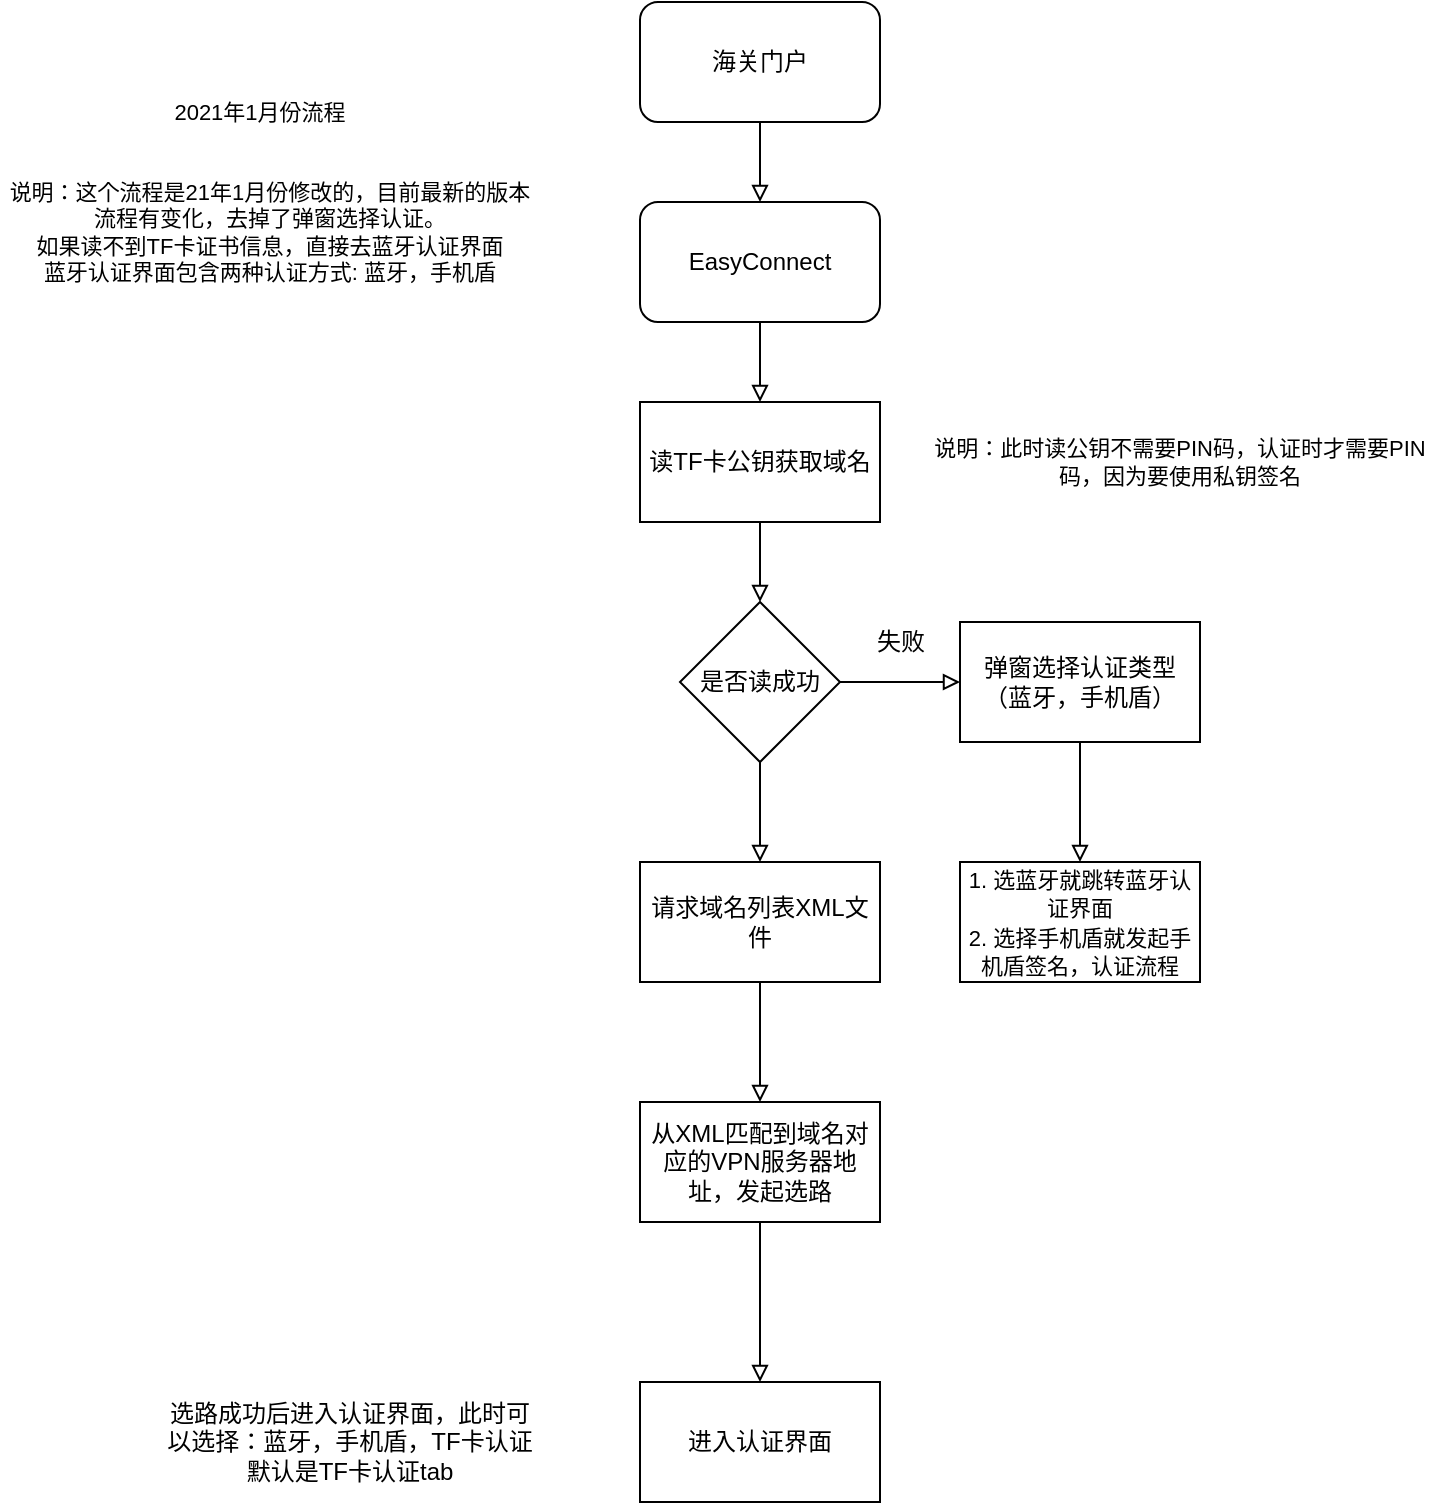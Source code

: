 <mxfile version="15.5.5" type="github">
  <diagram id="C5RBs43oDa-KdzZeNtuy" name="Page-1">
    <mxGraphModel dx="2062" dy="1125" grid="1" gridSize="10" guides="1" tooltips="1" connect="1" arrows="1" fold="1" page="1" pageScale="1" pageWidth="827" pageHeight="1169" math="0" shadow="0">
      <root>
        <mxCell id="WIyWlLk6GJQsqaUBKTNV-0" />
        <mxCell id="WIyWlLk6GJQsqaUBKTNV-1" parent="WIyWlLk6GJQsqaUBKTNV-0" />
        <mxCell id="Kaxea-nG7eRX7VTgsSni-7" value="" style="edgeStyle=orthogonalEdgeStyle;rounded=0;orthogonalLoop=1;jettySize=auto;html=1;endArrow=block;endFill=0;" edge="1" parent="WIyWlLk6GJQsqaUBKTNV-1" source="Kaxea-nG7eRX7VTgsSni-5" target="Kaxea-nG7eRX7VTgsSni-6">
          <mxGeometry relative="1" as="geometry" />
        </mxCell>
        <mxCell id="Kaxea-nG7eRX7VTgsSni-5" value="海关门户" style="rounded=1;whiteSpace=wrap;html=1;" vertex="1" parent="WIyWlLk6GJQsqaUBKTNV-1">
          <mxGeometry x="360" width="120" height="60" as="geometry" />
        </mxCell>
        <mxCell id="Kaxea-nG7eRX7VTgsSni-9" value="" style="edgeStyle=orthogonalEdgeStyle;rounded=0;orthogonalLoop=1;jettySize=auto;html=1;endArrow=block;endFill=0;" edge="1" parent="WIyWlLk6GJQsqaUBKTNV-1" source="Kaxea-nG7eRX7VTgsSni-6">
          <mxGeometry relative="1" as="geometry">
            <mxPoint x="420" y="200" as="targetPoint" />
          </mxGeometry>
        </mxCell>
        <mxCell id="Kaxea-nG7eRX7VTgsSni-6" value="EasyConnect" style="rounded=1;whiteSpace=wrap;html=1;" vertex="1" parent="WIyWlLk6GJQsqaUBKTNV-1">
          <mxGeometry x="360" y="100" width="120" height="60" as="geometry" />
        </mxCell>
        <mxCell id="Kaxea-nG7eRX7VTgsSni-14" value="" style="edgeStyle=orthogonalEdgeStyle;rounded=0;orthogonalLoop=1;jettySize=auto;html=1;endArrow=block;endFill=0;" edge="1" parent="WIyWlLk6GJQsqaUBKTNV-1" source="Kaxea-nG7eRX7VTgsSni-10" target="Kaxea-nG7eRX7VTgsSni-13">
          <mxGeometry relative="1" as="geometry" />
        </mxCell>
        <mxCell id="Kaxea-nG7eRX7VTgsSni-10" value="读TF卡公钥获取域名&lt;br&gt;" style="rounded=0;whiteSpace=wrap;html=1;" vertex="1" parent="WIyWlLk6GJQsqaUBKTNV-1">
          <mxGeometry x="360" y="200" width="120" height="60" as="geometry" />
        </mxCell>
        <mxCell id="Kaxea-nG7eRX7VTgsSni-16" value="" style="edgeStyle=orthogonalEdgeStyle;rounded=0;orthogonalLoop=1;jettySize=auto;html=1;endArrow=block;endFill=0;" edge="1" parent="WIyWlLk6GJQsqaUBKTNV-1" source="Kaxea-nG7eRX7VTgsSni-13" target="Kaxea-nG7eRX7VTgsSni-17">
          <mxGeometry relative="1" as="geometry">
            <mxPoint x="420" y="430" as="targetPoint" />
          </mxGeometry>
        </mxCell>
        <mxCell id="Kaxea-nG7eRX7VTgsSni-19" value="" style="edgeStyle=orthogonalEdgeStyle;rounded=0;orthogonalLoop=1;jettySize=auto;html=1;endArrow=block;endFill=0;" edge="1" parent="WIyWlLk6GJQsqaUBKTNV-1" source="Kaxea-nG7eRX7VTgsSni-13" target="Kaxea-nG7eRX7VTgsSni-18">
          <mxGeometry relative="1" as="geometry" />
        </mxCell>
        <mxCell id="Kaxea-nG7eRX7VTgsSni-13" value="是否读成功" style="rhombus;whiteSpace=wrap;html=1;rounded=0;" vertex="1" parent="WIyWlLk6GJQsqaUBKTNV-1">
          <mxGeometry x="380" y="300" width="80" height="80" as="geometry" />
        </mxCell>
        <mxCell id="Kaxea-nG7eRX7VTgsSni-27" value="" style="edgeStyle=orthogonalEdgeStyle;rounded=0;orthogonalLoop=1;jettySize=auto;html=1;fontSize=11;endArrow=block;endFill=0;" edge="1" parent="WIyWlLk6GJQsqaUBKTNV-1" source="Kaxea-nG7eRX7VTgsSni-17" target="Kaxea-nG7eRX7VTgsSni-26">
          <mxGeometry relative="1" as="geometry" />
        </mxCell>
        <mxCell id="Kaxea-nG7eRX7VTgsSni-17" value="请求域名列表XML文件" style="rounded=0;whiteSpace=wrap;html=1;" vertex="1" parent="WIyWlLk6GJQsqaUBKTNV-1">
          <mxGeometry x="360" y="430" width="120" height="60" as="geometry" />
        </mxCell>
        <mxCell id="Kaxea-nG7eRX7VTgsSni-22" value="" style="edgeStyle=orthogonalEdgeStyle;rounded=0;orthogonalLoop=1;jettySize=auto;html=1;endArrow=block;endFill=0;" edge="1" parent="WIyWlLk6GJQsqaUBKTNV-1" source="Kaxea-nG7eRX7VTgsSni-18" target="Kaxea-nG7eRX7VTgsSni-21">
          <mxGeometry relative="1" as="geometry" />
        </mxCell>
        <mxCell id="Kaxea-nG7eRX7VTgsSni-18" value="弹窗选择认证类型（蓝牙，手机盾）" style="whiteSpace=wrap;html=1;rounded=0;" vertex="1" parent="WIyWlLk6GJQsqaUBKTNV-1">
          <mxGeometry x="520" y="310" width="120" height="60" as="geometry" />
        </mxCell>
        <mxCell id="Kaxea-nG7eRX7VTgsSni-20" value="失败" style="text;html=1;align=center;verticalAlign=middle;resizable=0;points=[];autosize=1;strokeColor=none;fillColor=none;" vertex="1" parent="WIyWlLk6GJQsqaUBKTNV-1">
          <mxGeometry x="470" y="310" width="40" height="20" as="geometry" />
        </mxCell>
        <mxCell id="Kaxea-nG7eRX7VTgsSni-21" value="&lt;span style=&quot;font-size: 11px&quot;&gt;1. 选蓝牙就跳转蓝牙认证界面&lt;/span&gt;&lt;br style=&quot;font-size: 11px&quot;&gt;&lt;span style=&quot;font-size: 11px&quot;&gt;2. 选择手机盾就发起手机盾签名，认证流程&lt;/span&gt;" style="whiteSpace=wrap;html=1;rounded=0;" vertex="1" parent="WIyWlLk6GJQsqaUBKTNV-1">
          <mxGeometry x="520" y="430" width="120" height="60" as="geometry" />
        </mxCell>
        <mxCell id="Kaxea-nG7eRX7VTgsSni-35" value="" style="edgeStyle=orthogonalEdgeStyle;rounded=0;orthogonalLoop=1;jettySize=auto;html=1;fontSize=11;endArrow=block;endFill=0;" edge="1" parent="WIyWlLk6GJQsqaUBKTNV-1" source="Kaxea-nG7eRX7VTgsSni-26" target="Kaxea-nG7eRX7VTgsSni-34">
          <mxGeometry relative="1" as="geometry" />
        </mxCell>
        <mxCell id="Kaxea-nG7eRX7VTgsSni-26" value="从XML匹配到域名对应的VPN服务器地址，发起选路" style="whiteSpace=wrap;html=1;rounded=0;" vertex="1" parent="WIyWlLk6GJQsqaUBKTNV-1">
          <mxGeometry x="360" y="550" width="120" height="60" as="geometry" />
        </mxCell>
        <mxCell id="Kaxea-nG7eRX7VTgsSni-28" value="说明：这个流程是21年1月份修改的，目前最新的版本流程有变化，去掉了弹窗选择认证。&lt;br&gt;如果读不到TF卡证书信息，直接去蓝牙认证界面&lt;br&gt;蓝牙认证界面包含两种认证方式: 蓝牙，手机盾" style="text;html=1;strokeColor=none;fillColor=none;align=center;verticalAlign=middle;whiteSpace=wrap;rounded=0;fontSize=11;" vertex="1" parent="WIyWlLk6GJQsqaUBKTNV-1">
          <mxGeometry x="40" y="100" width="270" height="30" as="geometry" />
        </mxCell>
        <mxCell id="Kaxea-nG7eRX7VTgsSni-29" value="2021年1月份流程" style="text;html=1;strokeColor=none;fillColor=none;align=center;verticalAlign=middle;whiteSpace=wrap;rounded=0;fontSize=11;" vertex="1" parent="WIyWlLk6GJQsqaUBKTNV-1">
          <mxGeometry x="80" y="40" width="180" height="30" as="geometry" />
        </mxCell>
        <mxCell id="Kaxea-nG7eRX7VTgsSni-34" value="进入认证界面" style="whiteSpace=wrap;html=1;rounded=0;" vertex="1" parent="WIyWlLk6GJQsqaUBKTNV-1">
          <mxGeometry x="360" y="690" width="120" height="60" as="geometry" />
        </mxCell>
        <mxCell id="Kaxea-nG7eRX7VTgsSni-36" value="说明：此时读公钥不需要PIN码，认证时才需要PIN码，因为要使用私钥签名" style="text;html=1;strokeColor=none;fillColor=none;align=center;verticalAlign=middle;whiteSpace=wrap;rounded=0;fontSize=11;" vertex="1" parent="WIyWlLk6GJQsqaUBKTNV-1">
          <mxGeometry x="500" y="215" width="260" height="30" as="geometry" />
        </mxCell>
        <mxCell id="Kaxea-nG7eRX7VTgsSni-37" value="&lt;span style=&quot;font-size: 12px&quot;&gt;选路成功后进入认证界面，此时可以选择：蓝牙，手机盾，TF卡认证&lt;/span&gt;&lt;br style=&quot;font-size: 12px&quot;&gt;&lt;span style=&quot;font-size: 12px&quot;&gt;默认是TF卡认证tab&lt;/span&gt;" style="text;html=1;strokeColor=none;fillColor=none;align=center;verticalAlign=middle;whiteSpace=wrap;rounded=0;fontSize=11;" vertex="1" parent="WIyWlLk6GJQsqaUBKTNV-1">
          <mxGeometry x="120" y="705" width="190" height="30" as="geometry" />
        </mxCell>
      </root>
    </mxGraphModel>
  </diagram>
</mxfile>
